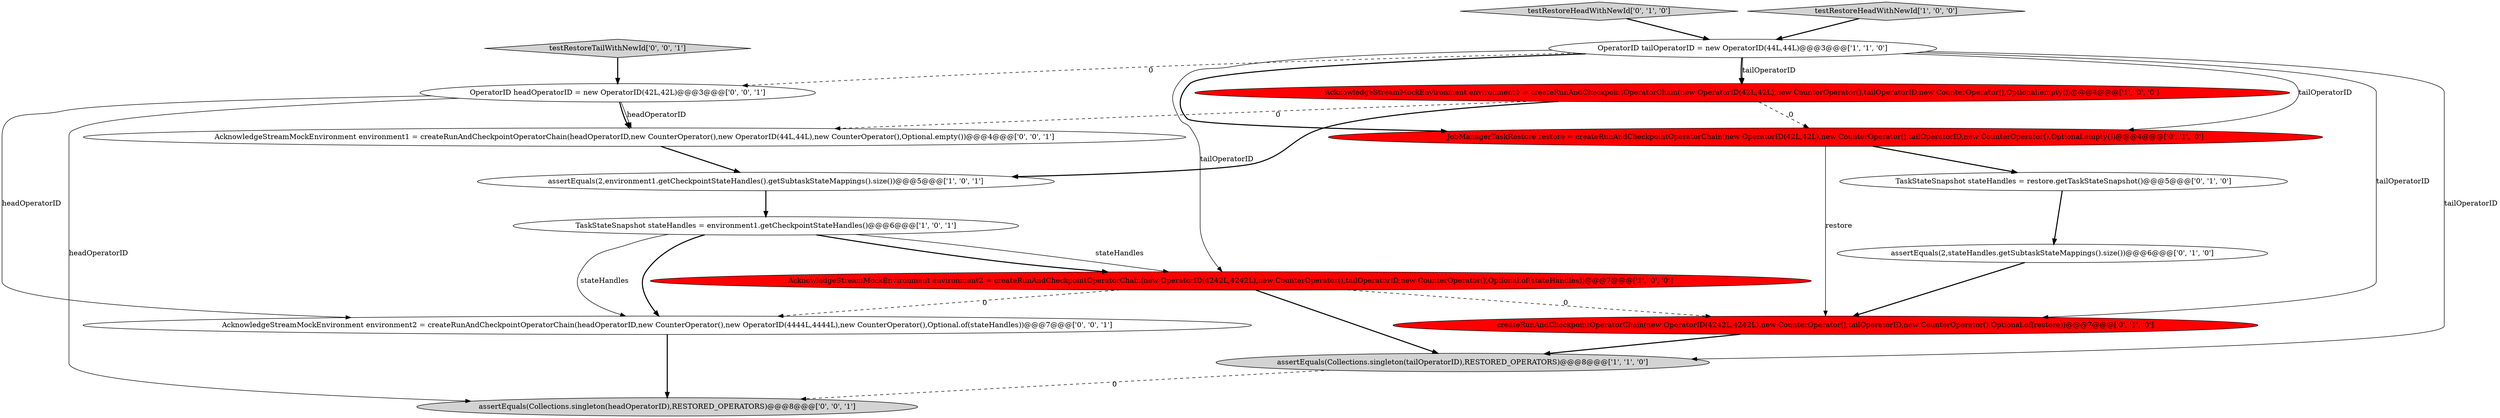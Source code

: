 digraph {
13 [style = filled, label = "AcknowledgeStreamMockEnvironment environment1 = createRunAndCheckpointOperatorChain(headOperatorID,new CounterOperator(),new OperatorID(44L,44L),new CounterOperator(),Optional.empty())@@@4@@@['0', '0', '1']", fillcolor = white, shape = ellipse image = "AAA0AAABBB3BBB"];
14 [style = filled, label = "AcknowledgeStreamMockEnvironment environment2 = createRunAndCheckpointOperatorChain(headOperatorID,new CounterOperator(),new OperatorID(4444L,4444L),new CounterOperator(),Optional.of(stateHandles))@@@7@@@['0', '0', '1']", fillcolor = white, shape = ellipse image = "AAA0AAABBB3BBB"];
16 [style = filled, label = "OperatorID headOperatorID = new OperatorID(42L,42L)@@@3@@@['0', '0', '1']", fillcolor = white, shape = ellipse image = "AAA0AAABBB3BBB"];
10 [style = filled, label = "TaskStateSnapshot stateHandles = restore.getTaskStateSnapshot()@@@5@@@['0', '1', '0']", fillcolor = white, shape = ellipse image = "AAA0AAABBB2BBB"];
6 [style = filled, label = "assertEquals(2,environment1.getCheckpointStateHandles().getSubtaskStateMappings().size())@@@5@@@['1', '0', '1']", fillcolor = white, shape = ellipse image = "AAA0AAABBB1BBB"];
8 [style = filled, label = "testRestoreHeadWithNewId['0', '1', '0']", fillcolor = lightgray, shape = diamond image = "AAA0AAABBB2BBB"];
4 [style = filled, label = "TaskStateSnapshot stateHandles = environment1.getCheckpointStateHandles()@@@6@@@['1', '0', '1']", fillcolor = white, shape = ellipse image = "AAA0AAABBB1BBB"];
9 [style = filled, label = "JobManagerTaskRestore restore = createRunAndCheckpointOperatorChain(new OperatorID(42L,42L),new CounterOperator(),tailOperatorID,new CounterOperator(),Optional.empty())@@@4@@@['0', '1', '0']", fillcolor = red, shape = ellipse image = "AAA1AAABBB2BBB"];
12 [style = filled, label = "testRestoreTailWithNewId['0', '0', '1']", fillcolor = lightgray, shape = diamond image = "AAA0AAABBB3BBB"];
7 [style = filled, label = "assertEquals(2,stateHandles.getSubtaskStateMappings().size())@@@6@@@['0', '1', '0']", fillcolor = white, shape = ellipse image = "AAA0AAABBB2BBB"];
15 [style = filled, label = "assertEquals(Collections.singleton(headOperatorID),RESTORED_OPERATORS)@@@8@@@['0', '0', '1']", fillcolor = lightgray, shape = ellipse image = "AAA0AAABBB3BBB"];
1 [style = filled, label = "AcknowledgeStreamMockEnvironment environment1 = createRunAndCheckpointOperatorChain(new OperatorID(42L,42L),new CounterOperator(),tailOperatorID,new CounterOperator(),Optional.empty())@@@4@@@['1', '0', '0']", fillcolor = red, shape = ellipse image = "AAA1AAABBB1BBB"];
3 [style = filled, label = "assertEquals(Collections.singleton(tailOperatorID),RESTORED_OPERATORS)@@@8@@@['1', '1', '0']", fillcolor = lightgray, shape = ellipse image = "AAA0AAABBB1BBB"];
5 [style = filled, label = "testRestoreHeadWithNewId['1', '0', '0']", fillcolor = lightgray, shape = diamond image = "AAA0AAABBB1BBB"];
2 [style = filled, label = "AcknowledgeStreamMockEnvironment environment2 = createRunAndCheckpointOperatorChain(new OperatorID(4242L,4242L),new CounterOperator(),tailOperatorID,new CounterOperator(),Optional.of(stateHandles))@@@7@@@['1', '0', '0']", fillcolor = red, shape = ellipse image = "AAA1AAABBB1BBB"];
0 [style = filled, label = "OperatorID tailOperatorID = new OperatorID(44L,44L)@@@3@@@['1', '1', '0']", fillcolor = white, shape = ellipse image = "AAA0AAABBB1BBB"];
11 [style = filled, label = "createRunAndCheckpointOperatorChain(new OperatorID(4242L,4242L),new CounterOperator(),tailOperatorID,new CounterOperator(),Optional.of(restore))@@@7@@@['0', '1', '0']", fillcolor = red, shape = ellipse image = "AAA1AAABBB2BBB"];
4->14 [style = solid, label="stateHandles"];
0->9 [style = bold, label=""];
0->3 [style = solid, label="tailOperatorID"];
16->15 [style = solid, label="headOperatorID"];
7->11 [style = bold, label=""];
16->13 [style = bold, label=""];
4->14 [style = bold, label=""];
0->2 [style = solid, label="tailOperatorID"];
0->9 [style = solid, label="tailOperatorID"];
0->11 [style = solid, label="tailOperatorID"];
2->3 [style = bold, label=""];
0->16 [style = dashed, label="0"];
1->9 [style = dashed, label="0"];
12->16 [style = bold, label=""];
4->2 [style = bold, label=""];
9->10 [style = bold, label=""];
10->7 [style = bold, label=""];
0->1 [style = solid, label="tailOperatorID"];
1->13 [style = dashed, label="0"];
8->0 [style = bold, label=""];
6->4 [style = bold, label=""];
4->2 [style = solid, label="stateHandles"];
1->6 [style = bold, label=""];
2->14 [style = dashed, label="0"];
5->0 [style = bold, label=""];
11->3 [style = bold, label=""];
0->1 [style = bold, label=""];
9->11 [style = solid, label="restore"];
16->13 [style = solid, label="headOperatorID"];
3->15 [style = dashed, label="0"];
2->11 [style = dashed, label="0"];
14->15 [style = bold, label=""];
13->6 [style = bold, label=""];
16->14 [style = solid, label="headOperatorID"];
}
